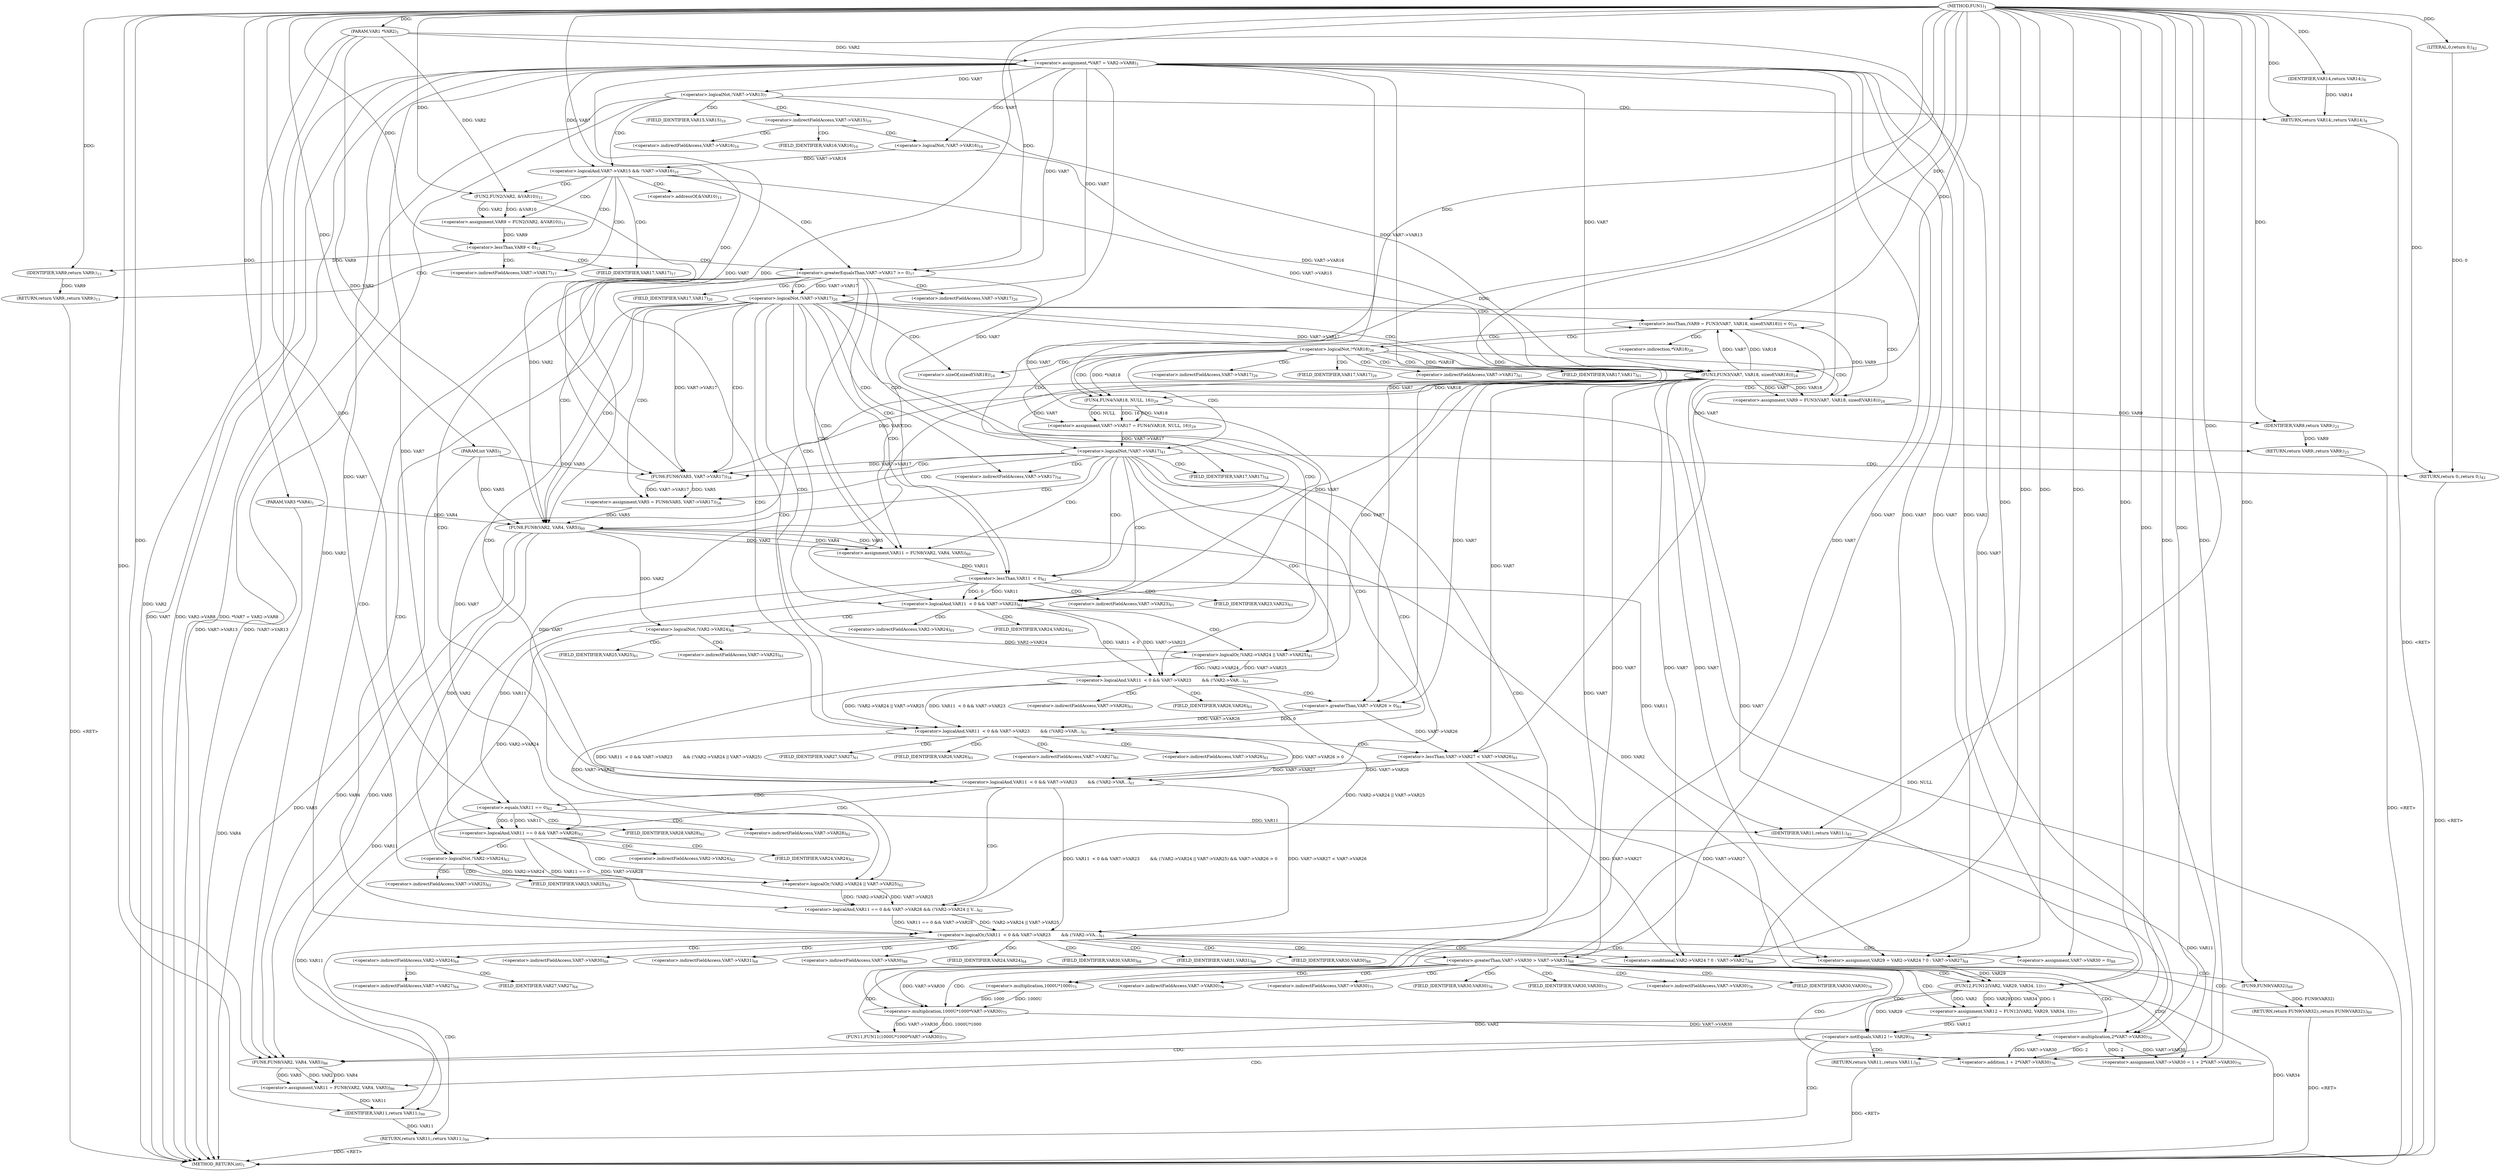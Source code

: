 digraph "FUN1" {  
"8" [label = <(METHOD,FUN1)<SUB>1</SUB>> ]
"235" [label = <(METHOD_RETURN,int)<SUB>1</SUB>> ]
"9" [label = <(PARAM,VAR1 *VAR2)<SUB>1</SUB>> ]
"10" [label = <(PARAM,VAR3 *VAR4)<SUB>1</SUB>> ]
"11" [label = <(PARAM,int VAR5)<SUB>1</SUB>> ]
"14" [label = <(&lt;operator&gt;.assignment,*VAR7 = VAR2-&gt;VAR8)<SUB>3</SUB>> ]
"109" [label = <(&lt;operator&gt;.assignment,VAR11 = FUN8(VAR2, VAR4, VAR5))<SUB>60</SUB>> ]
"233" [label = <(RETURN,return VAR11;,return VAR11;)<SUB>90</SUB>> ]
"24" [label = <(&lt;operator&gt;.logicalNot,!VAR7-&gt;VAR13)<SUB>7</SUB>> ]
"32" [label = <(&lt;operator&gt;.logicalAnd,VAR7-&gt;VAR15 &amp;&amp; !VAR7-&gt;VAR16)<SUB>10</SUB>> ]
"55" [label = <(&lt;operator&gt;.greaterEqualsThan,VAR7-&gt;VAR17 &gt;= 0)<SUB>17</SUB>> ]
"116" [label = <(&lt;operator&gt;.logicalOr,(VAR11  &lt; 0 &amp;&amp; VAR7-&gt;VAR23        &amp;&amp; (!VAR2-&gt;VA...)<SUB>61</SUB>> ]
"234" [label = <(IDENTIFIER,VAR11,return VAR11;)<SUB>90</SUB>> ]
"29" [label = <(RETURN,return VAR14;,return VAR14;)<SUB>8</SUB>> ]
"41" [label = <(&lt;operator&gt;.assignment,VAR9 = FUN2(VAR2, &amp;VAR10))<SUB>11</SUB>> ]
"102" [label = <(&lt;operator&gt;.assignment,VAR5 = FUN6(VAR5, VAR7-&gt;VAR17))<SUB>54</SUB>> ]
"111" [label = <(FUN8,FUN8(VAR2, VAR4, VAR5))<SUB>60</SUB>> ]
"165" [label = <(&lt;operator&gt;.assignment,VAR29 = VAR2-&gt;VAR24 ? 0 : VAR7-&gt;VAR27)<SUB>64</SUB>> ]
"187" [label = <(FUN11,FUN11(1000U*1000*VAR7-&gt;VAR30))<SUB>75</SUB>> ]
"195" [label = <(&lt;operator&gt;.assignment,VAR7-&gt;VAR30 = 1 + 2*VAR7-&gt;VAR30)<SUB>76</SUB>> ]
"206" [label = <(&lt;operator&gt;.assignment,VAR12 = FUN12(VAR2, VAR29, VAR34, 1))<SUB>77</SUB>> ]
"220" [label = <(&lt;operator&gt;.assignment,VAR11 = FUN8(VAR2, VAR4, VAR5))<SUB>86</SUB>> ]
"30" [label = <(IDENTIFIER,VAR14,return VAR14;)<SUB>8</SUB>> ]
"36" [label = <(&lt;operator&gt;.logicalNot,!VAR7-&gt;VAR16)<SUB>10</SUB>> ]
"48" [label = <(&lt;operator&gt;.lessThan,VAR9 &lt; 0)<SUB>12</SUB>> ]
"62" [label = <(&lt;operator&gt;.logicalNot,!VAR7-&gt;VAR17)<SUB>20</SUB>> ]
"117" [label = <(&lt;operator&gt;.logicalAnd,VAR11  &lt; 0 &amp;&amp; VAR7-&gt;VAR23        &amp;&amp; (!VAR2-&gt;VAR...)<SUB>61</SUB>> ]
"147" [label = <(&lt;operator&gt;.logicalAnd,VAR11 == 0 &amp;&amp; VAR7-&gt;VAR28 &amp;&amp; (!VAR2-&gt;VAR24 || V...)<SUB>62</SUB>> ]
"176" [label = <(&lt;operator&gt;.greaterThan,VAR7-&gt;VAR30 &gt; VAR7-&gt;VAR31)<SUB>68</SUB>> ]
"214" [label = <(&lt;operator&gt;.notEquals,VAR12 != VAR29)<SUB>78</SUB>> ]
"228" [label = <(&lt;operator&gt;.assignment,VAR7-&gt;VAR30 = 0)<SUB>88</SUB>> ]
"43" [label = <(FUN2,FUN2(VAR2, &amp;VAR10))<SUB>11</SUB>> ]
"52" [label = <(RETURN,return VAR9;,return VAR9;)<SUB>13</SUB>> ]
"86" [label = <(&lt;operator&gt;.assignment,VAR7-&gt;VAR17 = FUN4(VAR18, NULL, 16))<SUB>29</SUB>> ]
"104" [label = <(FUN6,FUN6(VAR5, VAR7-&gt;VAR17))<SUB>54</SUB>> ]
"118" [label = <(&lt;operator&gt;.logicalAnd,VAR11  &lt; 0 &amp;&amp; VAR7-&gt;VAR23        &amp;&amp; (!VAR2-&gt;VAR...)<SUB>61</SUB>> ]
"140" [label = <(&lt;operator&gt;.lessThan,VAR7-&gt;VAR27 &lt; VAR7-&gt;VAR26)<SUB>61</SUB>> ]
"148" [label = <(&lt;operator&gt;.logicalAnd,VAR11 == 0 &amp;&amp; VAR7-&gt;VAR28)<SUB>62</SUB>> ]
"155" [label = <(&lt;operator&gt;.logicalOr,!VAR2-&gt;VAR24 || VAR7-&gt;VAR25)<SUB>62</SUB>> ]
"167" [label = <(&lt;operator&gt;.conditional,VAR2-&gt;VAR24 ? 0 : VAR7-&gt;VAR27)<SUB>64</SUB>> ]
"184" [label = <(RETURN,return FUN9(VAR32);,return FUN9(VAR32);)<SUB>69</SUB>> ]
"188" [label = <(&lt;operator&gt;.multiplication,1000U*1000*VAR7-&gt;VAR30)<SUB>75</SUB>> ]
"199" [label = <(&lt;operator&gt;.addition,1 + 2*VAR7-&gt;VAR30)<SUB>76</SUB>> ]
"208" [label = <(FUN12,FUN12(VAR2, VAR29, VAR34, 1))<SUB>77</SUB>> ]
"218" [label = <(RETURN,return VAR11;,return VAR11;)<SUB>83</SUB>> ]
"222" [label = <(FUN8,FUN8(VAR2, VAR4, VAR5))<SUB>86</SUB>> ]
"53" [label = <(IDENTIFIER,VAR9,return VAR9;)<SUB>13</SUB>> ]
"83" [label = <(&lt;operator&gt;.logicalNot,!*VAR18)<SUB>26</SUB>> ]
"95" [label = <(&lt;operator&gt;.logicalNot,!VAR7-&gt;VAR17)<SUB>41</SUB>> ]
"119" [label = <(&lt;operator&gt;.logicalAnd,VAR11  &lt; 0 &amp;&amp; VAR7-&gt;VAR23        &amp;&amp; (!VAR2-&gt;VAR...)<SUB>61</SUB>> ]
"135" [label = <(&lt;operator&gt;.greaterThan,VAR7-&gt;VAR26 &gt; 0)<SUB>61</SUB>> ]
"149" [label = <(&lt;operator&gt;.equals,VAR11 == 0)<SUB>62</SUB>> ]
"156" [label = <(&lt;operator&gt;.logicalNot,!VAR2-&gt;VAR24)<SUB>62</SUB>> ]
"185" [label = <(FUN9,FUN9(VAR32))<SUB>69</SUB>> ]
"189" [label = <(&lt;operator&gt;.multiplication,1000U*1000)<SUB>75</SUB>> ]
"201" [label = <(&lt;operator&gt;.multiplication,2*VAR7-&gt;VAR30)<SUB>76</SUB>> ]
"219" [label = <(IDENTIFIER,VAR11,return VAR11;)<SUB>83</SUB>> ]
"90" [label = <(FUN4,FUN4(VAR18, NULL, 16))<SUB>29</SUB>> ]
"100" [label = <(RETURN,return 0;,return 0;)<SUB>42</SUB>> ]
"120" [label = <(&lt;operator&gt;.logicalAnd,VAR11  &lt; 0 &amp;&amp; VAR7-&gt;VAR23)<SUB>61</SUB>> ]
"127" [label = <(&lt;operator&gt;.logicalOr,!VAR2-&gt;VAR24 || VAR7-&gt;VAR25)<SUB>61</SUB>> ]
"71" [label = <(&lt;operator&gt;.lessThan,(VAR9 = FUN3(VAR7, VAR18, sizeof(VAR18))) &lt; 0)<SUB>24</SUB>> ]
"101" [label = <(LITERAL,0,return 0;)<SUB>42</SUB>> ]
"121" [label = <(&lt;operator&gt;.lessThan,VAR11  &lt; 0)<SUB>61</SUB>> ]
"128" [label = <(&lt;operator&gt;.logicalNot,!VAR2-&gt;VAR24)<SUB>61</SUB>> ]
"81" [label = <(RETURN,return VAR9;,return VAR9;)<SUB>25</SUB>> ]
"72" [label = <(&lt;operator&gt;.assignment,VAR9 = FUN3(VAR7, VAR18, sizeof(VAR18)))<SUB>24</SUB>> ]
"82" [label = <(IDENTIFIER,VAR9,return VAR9;)<SUB>25</SUB>> ]
"74" [label = <(FUN3,FUN3(VAR7, VAR18, sizeof(VAR18)))<SUB>24</SUB>> ]
"33" [label = <(&lt;operator&gt;.indirectFieldAccess,VAR7-&gt;VAR15)<SUB>10</SUB>> ]
"56" [label = <(&lt;operator&gt;.indirectFieldAccess,VAR7-&gt;VAR17)<SUB>17</SUB>> ]
"35" [label = <(FIELD_IDENTIFIER,VAR15,VAR15)<SUB>10</SUB>> ]
"37" [label = <(&lt;operator&gt;.indirectFieldAccess,VAR7-&gt;VAR16)<SUB>10</SUB>> ]
"58" [label = <(FIELD_IDENTIFIER,VAR17,VAR17)<SUB>17</SUB>> ]
"196" [label = <(&lt;operator&gt;.indirectFieldAccess,VAR7-&gt;VAR30)<SUB>76</SUB>> ]
"39" [label = <(FIELD_IDENTIFIER,VAR16,VAR16)<SUB>10</SUB>> ]
"45" [label = <(&lt;operator&gt;.addressOf,&amp;VAR10)<SUB>11</SUB>> ]
"63" [label = <(&lt;operator&gt;.indirectFieldAccess,VAR7-&gt;VAR17)<SUB>20</SUB>> ]
"106" [label = <(&lt;operator&gt;.indirectFieldAccess,VAR7-&gt;VAR17)<SUB>54</SUB>> ]
"141" [label = <(&lt;operator&gt;.indirectFieldAccess,VAR7-&gt;VAR27)<SUB>61</SUB>> ]
"144" [label = <(&lt;operator&gt;.indirectFieldAccess,VAR7-&gt;VAR26)<SUB>61</SUB>> ]
"152" [label = <(&lt;operator&gt;.indirectFieldAccess,VAR7-&gt;VAR28)<SUB>62</SUB>> ]
"160" [label = <(&lt;operator&gt;.indirectFieldAccess,VAR7-&gt;VAR25)<SUB>62</SUB>> ]
"168" [label = <(&lt;operator&gt;.indirectFieldAccess,VAR2-&gt;VAR24)<SUB>64</SUB>> ]
"172" [label = <(&lt;operator&gt;.indirectFieldAccess,VAR7-&gt;VAR27)<SUB>64</SUB>> ]
"177" [label = <(&lt;operator&gt;.indirectFieldAccess,VAR7-&gt;VAR30)<SUB>68</SUB>> ]
"180" [label = <(&lt;operator&gt;.indirectFieldAccess,VAR7-&gt;VAR31)<SUB>68</SUB>> ]
"192" [label = <(&lt;operator&gt;.indirectFieldAccess,VAR7-&gt;VAR30)<SUB>75</SUB>> ]
"198" [label = <(FIELD_IDENTIFIER,VAR30,VAR30)<SUB>76</SUB>> ]
"229" [label = <(&lt;operator&gt;.indirectFieldAccess,VAR7-&gt;VAR30)<SUB>88</SUB>> ]
"65" [label = <(FIELD_IDENTIFIER,VAR17,VAR17)<SUB>20</SUB>> ]
"87" [label = <(&lt;operator&gt;.indirectFieldAccess,VAR7-&gt;VAR17)<SUB>29</SUB>> ]
"108" [label = <(FIELD_IDENTIFIER,VAR17,VAR17)<SUB>54</SUB>> ]
"136" [label = <(&lt;operator&gt;.indirectFieldAccess,VAR7-&gt;VAR26)<SUB>61</SUB>> ]
"143" [label = <(FIELD_IDENTIFIER,VAR27,VAR27)<SUB>61</SUB>> ]
"146" [label = <(FIELD_IDENTIFIER,VAR26,VAR26)<SUB>61</SUB>> ]
"154" [label = <(FIELD_IDENTIFIER,VAR28,VAR28)<SUB>62</SUB>> ]
"157" [label = <(&lt;operator&gt;.indirectFieldAccess,VAR2-&gt;VAR24)<SUB>62</SUB>> ]
"162" [label = <(FIELD_IDENTIFIER,VAR25,VAR25)<SUB>62</SUB>> ]
"170" [label = <(FIELD_IDENTIFIER,VAR24,VAR24)<SUB>64</SUB>> ]
"174" [label = <(FIELD_IDENTIFIER,VAR27,VAR27)<SUB>64</SUB>> ]
"179" [label = <(FIELD_IDENTIFIER,VAR30,VAR30)<SUB>68</SUB>> ]
"182" [label = <(FIELD_IDENTIFIER,VAR31,VAR31)<SUB>68</SUB>> ]
"194" [label = <(FIELD_IDENTIFIER,VAR30,VAR30)<SUB>75</SUB>> ]
"203" [label = <(&lt;operator&gt;.indirectFieldAccess,VAR7-&gt;VAR30)<SUB>76</SUB>> ]
"231" [label = <(FIELD_IDENTIFIER,VAR30,VAR30)<SUB>88</SUB>> ]
"84" [label = <(&lt;operator&gt;.indirection,*VAR18)<SUB>26</SUB>> ]
"89" [label = <(FIELD_IDENTIFIER,VAR17,VAR17)<SUB>29</SUB>> ]
"96" [label = <(&lt;operator&gt;.indirectFieldAccess,VAR7-&gt;VAR17)<SUB>41</SUB>> ]
"124" [label = <(&lt;operator&gt;.indirectFieldAccess,VAR7-&gt;VAR23)<SUB>61</SUB>> ]
"132" [label = <(&lt;operator&gt;.indirectFieldAccess,VAR7-&gt;VAR25)<SUB>61</SUB>> ]
"138" [label = <(FIELD_IDENTIFIER,VAR26,VAR26)<SUB>61</SUB>> ]
"159" [label = <(FIELD_IDENTIFIER,VAR24,VAR24)<SUB>62</SUB>> ]
"205" [label = <(FIELD_IDENTIFIER,VAR30,VAR30)<SUB>76</SUB>> ]
"98" [label = <(FIELD_IDENTIFIER,VAR17,VAR17)<SUB>41</SUB>> ]
"126" [label = <(FIELD_IDENTIFIER,VAR23,VAR23)<SUB>61</SUB>> ]
"129" [label = <(&lt;operator&gt;.indirectFieldAccess,VAR2-&gt;VAR24)<SUB>61</SUB>> ]
"134" [label = <(FIELD_IDENTIFIER,VAR25,VAR25)<SUB>61</SUB>> ]
"131" [label = <(FIELD_IDENTIFIER,VAR24,VAR24)<SUB>61</SUB>> ]
"77" [label = <(&lt;operator&gt;.sizeOf,sizeof(VAR18))<SUB>24</SUB>> ]
  "218" -> "235"  [ label = "DDG: &lt;RET&gt;"] 
  "81" -> "235"  [ label = "DDG: &lt;RET&gt;"] 
  "233" -> "235"  [ label = "DDG: &lt;RET&gt;"] 
  "29" -> "235"  [ label = "DDG: &lt;RET&gt;"] 
  "184" -> "235"  [ label = "DDG: &lt;RET&gt;"] 
  "52" -> "235"  [ label = "DDG: &lt;RET&gt;"] 
  "100" -> "235"  [ label = "DDG: &lt;RET&gt;"] 
  "9" -> "235"  [ label = "DDG: VAR2"] 
  "10" -> "235"  [ label = "DDG: VAR4"] 
  "11" -> "235"  [ label = "DDG: VAR5"] 
  "14" -> "235"  [ label = "DDG: VAR7"] 
  "14" -> "235"  [ label = "DDG: VAR2-&gt;VAR8"] 
  "14" -> "235"  [ label = "DDG: *VAR7 = VAR2-&gt;VAR8"] 
  "24" -> "235"  [ label = "DDG: VAR7-&gt;VAR13"] 
  "24" -> "235"  [ label = "DDG: !VAR7-&gt;VAR13"] 
  "90" -> "235"  [ label = "DDG: NULL"] 
  "208" -> "235"  [ label = "DDG: VAR34"] 
  "8" -> "9"  [ label = "DDG: "] 
  "8" -> "10"  [ label = "DDG: "] 
  "8" -> "11"  [ label = "DDG: "] 
  "9" -> "14"  [ label = "DDG: VAR2"] 
  "111" -> "109"  [ label = "DDG: VAR2"] 
  "111" -> "109"  [ label = "DDG: VAR4"] 
  "111" -> "109"  [ label = "DDG: VAR5"] 
  "234" -> "233"  [ label = "DDG: VAR11"] 
  "220" -> "234"  [ label = "DDG: VAR11"] 
  "149" -> "234"  [ label = "DDG: VAR11"] 
  "121" -> "234"  [ label = "DDG: VAR11"] 
  "8" -> "234"  [ label = "DDG: "] 
  "14" -> "24"  [ label = "DDG: VAR7"] 
  "30" -> "29"  [ label = "DDG: VAR14"] 
  "8" -> "29"  [ label = "DDG: "] 
  "14" -> "32"  [ label = "DDG: VAR7"] 
  "36" -> "32"  [ label = "DDG: VAR7-&gt;VAR16"] 
  "43" -> "41"  [ label = "DDG: VAR2"] 
  "43" -> "41"  [ label = "DDG: &amp;VAR10"] 
  "14" -> "55"  [ label = "DDG: VAR7"] 
  "8" -> "55"  [ label = "DDG: "] 
  "104" -> "102"  [ label = "DDG: VAR5"] 
  "104" -> "102"  [ label = "DDG: VAR7-&gt;VAR17"] 
  "9" -> "111"  [ label = "DDG: VAR2"] 
  "43" -> "111"  [ label = "DDG: VAR2"] 
  "8" -> "111"  [ label = "DDG: "] 
  "10" -> "111"  [ label = "DDG: VAR4"] 
  "11" -> "111"  [ label = "DDG: VAR5"] 
  "102" -> "111"  [ label = "DDG: VAR5"] 
  "117" -> "116"  [ label = "DDG: VAR11  &lt; 0 &amp;&amp; VAR7-&gt;VAR23        &amp;&amp; (!VAR2-&gt;VAR24 || VAR7-&gt;VAR25) &amp;&amp; VAR7-&gt;VAR26 &gt; 0"] 
  "117" -> "116"  [ label = "DDG: VAR7-&gt;VAR27 &lt; VAR7-&gt;VAR26"] 
  "147" -> "116"  [ label = "DDG: VAR11 == 0 &amp;&amp; VAR7-&gt;VAR28"] 
  "147" -> "116"  [ label = "DDG: !VAR2-&gt;VAR24 || VAR7-&gt;VAR25"] 
  "8" -> "165"  [ label = "DDG: "] 
  "14" -> "165"  [ label = "DDG: VAR7"] 
  "74" -> "165"  [ label = "DDG: VAR7"] 
  "140" -> "165"  [ label = "DDG: VAR7-&gt;VAR27"] 
  "8" -> "195"  [ label = "DDG: "] 
  "201" -> "195"  [ label = "DDG: 2"] 
  "201" -> "195"  [ label = "DDG: VAR7-&gt;VAR30"] 
  "208" -> "206"  [ label = "DDG: VAR2"] 
  "208" -> "206"  [ label = "DDG: VAR29"] 
  "208" -> "206"  [ label = "DDG: VAR34"] 
  "208" -> "206"  [ label = "DDG: 1"] 
  "222" -> "220"  [ label = "DDG: VAR2"] 
  "222" -> "220"  [ label = "DDG: VAR4"] 
  "222" -> "220"  [ label = "DDG: VAR5"] 
  "8" -> "30"  [ label = "DDG: "] 
  "14" -> "36"  [ label = "DDG: VAR7"] 
  "118" -> "117"  [ label = "DDG: VAR11  &lt; 0 &amp;&amp; VAR7-&gt;VAR23        &amp;&amp; (!VAR2-&gt;VAR24 || VAR7-&gt;VAR25)"] 
  "118" -> "117"  [ label = "DDG: VAR7-&gt;VAR26 &gt; 0"] 
  "140" -> "117"  [ label = "DDG: VAR7-&gt;VAR27"] 
  "140" -> "117"  [ label = "DDG: VAR7-&gt;VAR26"] 
  "148" -> "147"  [ label = "DDG: VAR11 == 0"] 
  "148" -> "147"  [ label = "DDG: VAR7-&gt;VAR28"] 
  "155" -> "147"  [ label = "DDG: !VAR2-&gt;VAR24"] 
  "155" -> "147"  [ label = "DDG: VAR7-&gt;VAR25"] 
  "119" -> "147"  [ label = "DDG: !VAR2-&gt;VAR24 || VAR7-&gt;VAR25"] 
  "188" -> "187"  [ label = "DDG: 1000U*1000"] 
  "188" -> "187"  [ label = "DDG: VAR7-&gt;VAR30"] 
  "8" -> "228"  [ label = "DDG: "] 
  "9" -> "43"  [ label = "DDG: VAR2"] 
  "8" -> "43"  [ label = "DDG: "] 
  "41" -> "48"  [ label = "DDG: VAR9"] 
  "8" -> "48"  [ label = "DDG: "] 
  "53" -> "52"  [ label = "DDG: VAR9"] 
  "14" -> "62"  [ label = "DDG: VAR7"] 
  "55" -> "62"  [ label = "DDG: VAR7-&gt;VAR17"] 
  "90" -> "86"  [ label = "DDG: VAR18"] 
  "90" -> "86"  [ label = "DDG: NULL"] 
  "90" -> "86"  [ label = "DDG: 16"] 
  "11" -> "104"  [ label = "DDG: VAR5"] 
  "8" -> "104"  [ label = "DDG: "] 
  "14" -> "104"  [ label = "DDG: VAR7"] 
  "62" -> "104"  [ label = "DDG: VAR7-&gt;VAR17"] 
  "74" -> "104"  [ label = "DDG: VAR7"] 
  "95" -> "104"  [ label = "DDG: VAR7-&gt;VAR17"] 
  "119" -> "118"  [ label = "DDG: VAR11  &lt; 0 &amp;&amp; VAR7-&gt;VAR23"] 
  "119" -> "118"  [ label = "DDG: !VAR2-&gt;VAR24 || VAR7-&gt;VAR25"] 
  "135" -> "118"  [ label = "DDG: VAR7-&gt;VAR26"] 
  "135" -> "118"  [ label = "DDG: 0"] 
  "14" -> "140"  [ label = "DDG: VAR7"] 
  "74" -> "140"  [ label = "DDG: VAR7"] 
  "135" -> "140"  [ label = "DDG: VAR7-&gt;VAR26"] 
  "149" -> "148"  [ label = "DDG: VAR11"] 
  "149" -> "148"  [ label = "DDG: 0"] 
  "14" -> "148"  [ label = "DDG: VAR7"] 
  "74" -> "148"  [ label = "DDG: VAR7"] 
  "156" -> "155"  [ label = "DDG: VAR2-&gt;VAR24"] 
  "14" -> "155"  [ label = "DDG: VAR7"] 
  "74" -> "155"  [ label = "DDG: VAR7"] 
  "127" -> "155"  [ label = "DDG: VAR7-&gt;VAR25"] 
  "8" -> "167"  [ label = "DDG: "] 
  "14" -> "167"  [ label = "DDG: VAR7"] 
  "74" -> "167"  [ label = "DDG: VAR7"] 
  "140" -> "167"  [ label = "DDG: VAR7-&gt;VAR27"] 
  "14" -> "176"  [ label = "DDG: VAR7"] 
  "74" -> "176"  [ label = "DDG: VAR7"] 
  "185" -> "184"  [ label = "DDG: FUN9(VAR32)"] 
  "189" -> "188"  [ label = "DDG: 1000U"] 
  "189" -> "188"  [ label = "DDG: 1000"] 
  "14" -> "188"  [ label = "DDG: VAR7"] 
  "74" -> "188"  [ label = "DDG: VAR7"] 
  "176" -> "188"  [ label = "DDG: VAR7-&gt;VAR30"] 
  "8" -> "199"  [ label = "DDG: "] 
  "201" -> "199"  [ label = "DDG: 2"] 
  "201" -> "199"  [ label = "DDG: VAR7-&gt;VAR30"] 
  "111" -> "208"  [ label = "DDG: VAR2"] 
  "8" -> "208"  [ label = "DDG: "] 
  "9" -> "208"  [ label = "DDG: VAR2"] 
  "165" -> "208"  [ label = "DDG: VAR29"] 
  "206" -> "214"  [ label = "DDG: VAR12"] 
  "8" -> "214"  [ label = "DDG: "] 
  "208" -> "214"  [ label = "DDG: VAR29"] 
  "219" -> "218"  [ label = "DDG: VAR11"] 
  "208" -> "222"  [ label = "DDG: VAR2"] 
  "8" -> "222"  [ label = "DDG: "] 
  "9" -> "222"  [ label = "DDG: VAR2"] 
  "111" -> "222"  [ label = "DDG: VAR4"] 
  "111" -> "222"  [ label = "DDG: VAR5"] 
  "48" -> "53"  [ label = "DDG: VAR9"] 
  "8" -> "53"  [ label = "DDG: "] 
  "120" -> "119"  [ label = "DDG: VAR11  &lt; 0"] 
  "120" -> "119"  [ label = "DDG: VAR7-&gt;VAR23"] 
  "127" -> "119"  [ label = "DDG: !VAR2-&gt;VAR24"] 
  "127" -> "119"  [ label = "DDG: VAR7-&gt;VAR25"] 
  "14" -> "135"  [ label = "DDG: VAR7"] 
  "74" -> "135"  [ label = "DDG: VAR7"] 
  "8" -> "135"  [ label = "DDG: "] 
  "121" -> "149"  [ label = "DDG: VAR11"] 
  "8" -> "149"  [ label = "DDG: "] 
  "111" -> "156"  [ label = "DDG: VAR2"] 
  "128" -> "156"  [ label = "DDG: VAR2-&gt;VAR24"] 
  "8" -> "189"  [ label = "DDG: "] 
  "8" -> "201"  [ label = "DDG: "] 
  "14" -> "201"  [ label = "DDG: VAR7"] 
  "74" -> "201"  [ label = "DDG: VAR7"] 
  "188" -> "201"  [ label = "DDG: VAR7-&gt;VAR30"] 
  "149" -> "219"  [ label = "DDG: VAR11"] 
  "121" -> "219"  [ label = "DDG: VAR11"] 
  "8" -> "219"  [ label = "DDG: "] 
  "74" -> "90"  [ label = "DDG: VAR18"] 
  "83" -> "90"  [ label = "DDG: *VAR18"] 
  "8" -> "90"  [ label = "DDG: "] 
  "74" -> "95"  [ label = "DDG: VAR7"] 
  "86" -> "95"  [ label = "DDG: VAR7-&gt;VAR17"] 
  "101" -> "100"  [ label = "DDG: 0"] 
  "8" -> "100"  [ label = "DDG: "] 
  "121" -> "120"  [ label = "DDG: VAR11"] 
  "121" -> "120"  [ label = "DDG: 0"] 
  "14" -> "120"  [ label = "DDG: VAR7"] 
  "74" -> "120"  [ label = "DDG: VAR7"] 
  "128" -> "127"  [ label = "DDG: VAR2-&gt;VAR24"] 
  "14" -> "127"  [ label = "DDG: VAR7"] 
  "74" -> "127"  [ label = "DDG: VAR7"] 
  "8" -> "185"  [ label = "DDG: "] 
  "8" -> "101"  [ label = "DDG: "] 
  "109" -> "121"  [ label = "DDG: VAR11"] 
  "8" -> "121"  [ label = "DDG: "] 
  "111" -> "128"  [ label = "DDG: VAR2"] 
  "72" -> "71"  [ label = "DDG: VAR9"] 
  "74" -> "71"  [ label = "DDG: VAR7"] 
  "74" -> "71"  [ label = "DDG: VAR18"] 
  "8" -> "71"  [ label = "DDG: "] 
  "82" -> "81"  [ label = "DDG: VAR9"] 
  "74" -> "72"  [ label = "DDG: VAR7"] 
  "74" -> "72"  [ label = "DDG: VAR18"] 
  "72" -> "82"  [ label = "DDG: VAR9"] 
  "8" -> "82"  [ label = "DDG: "] 
  "14" -> "74"  [ label = "DDG: VAR7"] 
  "24" -> "74"  [ label = "DDG: VAR7-&gt;VAR13"] 
  "32" -> "74"  [ label = "DDG: VAR7-&gt;VAR15"] 
  "36" -> "74"  [ label = "DDG: VAR7-&gt;VAR16"] 
  "62" -> "74"  [ label = "DDG: VAR7-&gt;VAR17"] 
  "8" -> "74"  [ label = "DDG: "] 
  "83" -> "74"  [ label = "DDG: *VAR18"] 
  "24" -> "35"  [ label = "CDG: "] 
  "24" -> "33"  [ label = "CDG: "] 
  "24" -> "32"  [ label = "CDG: "] 
  "24" -> "29"  [ label = "CDG: "] 
  "32" -> "56"  [ label = "CDG: "] 
  "32" -> "43"  [ label = "CDG: "] 
  "32" -> "58"  [ label = "CDG: "] 
  "32" -> "48"  [ label = "CDG: "] 
  "32" -> "45"  [ label = "CDG: "] 
  "32" -> "41"  [ label = "CDG: "] 
  "32" -> "55"  [ label = "CDG: "] 
  "55" -> "120"  [ label = "CDG: "] 
  "55" -> "119"  [ label = "CDG: "] 
  "55" -> "121"  [ label = "CDG: "] 
  "55" -> "118"  [ label = "CDG: "] 
  "55" -> "111"  [ label = "CDG: "] 
  "55" -> "116"  [ label = "CDG: "] 
  "55" -> "65"  [ label = "CDG: "] 
  "55" -> "117"  [ label = "CDG: "] 
  "55" -> "63"  [ label = "CDG: "] 
  "55" -> "109"  [ label = "CDG: "] 
  "55" -> "62"  [ label = "CDG: "] 
  "116" -> "167"  [ label = "CDG: "] 
  "116" -> "179"  [ label = "CDG: "] 
  "116" -> "168"  [ label = "CDG: "] 
  "116" -> "228"  [ label = "CDG: "] 
  "116" -> "170"  [ label = "CDG: "] 
  "116" -> "231"  [ label = "CDG: "] 
  "116" -> "182"  [ label = "CDG: "] 
  "116" -> "233"  [ label = "CDG: "] 
  "116" -> "180"  [ label = "CDG: "] 
  "116" -> "176"  [ label = "CDG: "] 
  "116" -> "177"  [ label = "CDG: "] 
  "116" -> "165"  [ label = "CDG: "] 
  "116" -> "229"  [ label = "CDG: "] 
  "33" -> "37"  [ label = "CDG: "] 
  "33" -> "36"  [ label = "CDG: "] 
  "33" -> "39"  [ label = "CDG: "] 
  "117" -> "149"  [ label = "CDG: "] 
  "117" -> "148"  [ label = "CDG: "] 
  "117" -> "147"  [ label = "CDG: "] 
  "48" -> "52"  [ label = "CDG: "] 
  "48" -> "56"  [ label = "CDG: "] 
  "48" -> "58"  [ label = "CDG: "] 
  "48" -> "55"  [ label = "CDG: "] 
  "62" -> "77"  [ label = "CDG: "] 
  "62" -> "120"  [ label = "CDG: "] 
  "62" -> "102"  [ label = "CDG: "] 
  "62" -> "104"  [ label = "CDG: "] 
  "62" -> "74"  [ label = "CDG: "] 
  "62" -> "119"  [ label = "CDG: "] 
  "62" -> "121"  [ label = "CDG: "] 
  "62" -> "118"  [ label = "CDG: "] 
  "62" -> "108"  [ label = "CDG: "] 
  "62" -> "111"  [ label = "CDG: "] 
  "62" -> "116"  [ label = "CDG: "] 
  "62" -> "72"  [ label = "CDG: "] 
  "62" -> "106"  [ label = "CDG: "] 
  "62" -> "71"  [ label = "CDG: "] 
  "62" -> "117"  [ label = "CDG: "] 
  "62" -> "109"  [ label = "CDG: "] 
  "118" -> "146"  [ label = "CDG: "] 
  "118" -> "144"  [ label = "CDG: "] 
  "118" -> "141"  [ label = "CDG: "] 
  "118" -> "140"  [ label = "CDG: "] 
  "118" -> "143"  [ label = "CDG: "] 
  "148" -> "155"  [ label = "CDG: "] 
  "148" -> "157"  [ label = "CDG: "] 
  "148" -> "159"  [ label = "CDG: "] 
  "148" -> "156"  [ label = "CDG: "] 
  "176" -> "214"  [ label = "CDG: "] 
  "176" -> "188"  [ label = "CDG: "] 
  "176" -> "192"  [ label = "CDG: "] 
  "176" -> "196"  [ label = "CDG: "] 
  "176" -> "185"  [ label = "CDG: "] 
  "176" -> "198"  [ label = "CDG: "] 
  "176" -> "189"  [ label = "CDG: "] 
  "176" -> "206"  [ label = "CDG: "] 
  "176" -> "208"  [ label = "CDG: "] 
  "176" -> "195"  [ label = "CDG: "] 
  "176" -> "187"  [ label = "CDG: "] 
  "176" -> "184"  [ label = "CDG: "] 
  "176" -> "194"  [ label = "CDG: "] 
  "176" -> "201"  [ label = "CDG: "] 
  "176" -> "205"  [ label = "CDG: "] 
  "176" -> "199"  [ label = "CDG: "] 
  "176" -> "203"  [ label = "CDG: "] 
  "214" -> "233"  [ label = "CDG: "] 
  "214" -> "220"  [ label = "CDG: "] 
  "214" -> "222"  [ label = "CDG: "] 
  "214" -> "218"  [ label = "CDG: "] 
  "119" -> "136"  [ label = "CDG: "] 
  "119" -> "138"  [ label = "CDG: "] 
  "119" -> "135"  [ label = "CDG: "] 
  "149" -> "154"  [ label = "CDG: "] 
  "149" -> "152"  [ label = "CDG: "] 
  "156" -> "162"  [ label = "CDG: "] 
  "156" -> "160"  [ label = "CDG: "] 
  "168" -> "174"  [ label = "CDG: "] 
  "168" -> "172"  [ label = "CDG: "] 
  "83" -> "96"  [ label = "CDG: "] 
  "83" -> "77"  [ label = "CDG: "] 
  "83" -> "98"  [ label = "CDG: "] 
  "83" -> "74"  [ label = "CDG: "] 
  "83" -> "95"  [ label = "CDG: "] 
  "83" -> "87"  [ label = "CDG: "] 
  "83" -> "90"  [ label = "CDG: "] 
  "83" -> "86"  [ label = "CDG: "] 
  "83" -> "89"  [ label = "CDG: "] 
  "83" -> "72"  [ label = "CDG: "] 
  "83" -> "71"  [ label = "CDG: "] 
  "95" -> "120"  [ label = "CDG: "] 
  "95" -> "102"  [ label = "CDG: "] 
  "95" -> "104"  [ label = "CDG: "] 
  "95" -> "119"  [ label = "CDG: "] 
  "95" -> "121"  [ label = "CDG: "] 
  "95" -> "118"  [ label = "CDG: "] 
  "95" -> "100"  [ label = "CDG: "] 
  "95" -> "108"  [ label = "CDG: "] 
  "95" -> "111"  [ label = "CDG: "] 
  "95" -> "116"  [ label = "CDG: "] 
  "95" -> "106"  [ label = "CDG: "] 
  "95" -> "117"  [ label = "CDG: "] 
  "95" -> "109"  [ label = "CDG: "] 
  "120" -> "128"  [ label = "CDG: "] 
  "120" -> "131"  [ label = "CDG: "] 
  "120" -> "129"  [ label = "CDG: "] 
  "120" -> "127"  [ label = "CDG: "] 
  "121" -> "126"  [ label = "CDG: "] 
  "121" -> "124"  [ label = "CDG: "] 
  "128" -> "132"  [ label = "CDG: "] 
  "128" -> "134"  [ label = "CDG: "] 
  "71" -> "81"  [ label = "CDG: "] 
  "71" -> "84"  [ label = "CDG: "] 
  "71" -> "83"  [ label = "CDG: "] 
}
